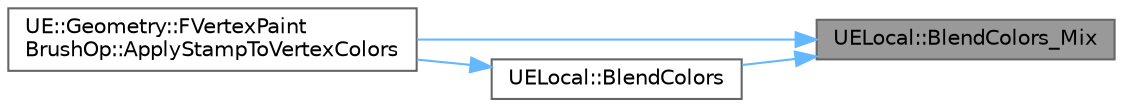 digraph "UELocal::BlendColors_Mix"
{
 // INTERACTIVE_SVG=YES
 // LATEX_PDF_SIZE
  bgcolor="transparent";
  edge [fontname=Helvetica,fontsize=10,labelfontname=Helvetica,labelfontsize=10];
  node [fontname=Helvetica,fontsize=10,shape=box,height=0.2,width=0.4];
  rankdir="RL";
  Node1 [id="Node000001",label="UELocal::BlendColors_Mix",height=0.2,width=0.4,color="gray40", fillcolor="grey60", style="filled", fontcolor="black",tooltip=" "];
  Node1 -> Node2 [id="edge1_Node000001_Node000002",dir="back",color="steelblue1",style="solid",tooltip=" "];
  Node2 [id="Node000002",label="UE::Geometry::FVertexPaint\lBrushOp::ApplyStampToVertexColors",height=0.2,width=0.4,color="grey40", fillcolor="white", style="filled",URL="$db/d30/classUE_1_1Geometry_1_1FVertexPaintBrushOp.html#ac9ac1d64060fab2de59f71e3a6a8a8fb",tooltip=" "];
  Node1 -> Node3 [id="edge2_Node000001_Node000003",dir="back",color="steelblue1",style="solid",tooltip=" "];
  Node3 [id="Node000003",label="UELocal::BlendColors",height=0.2,width=0.4,color="grey40", fillcolor="white", style="filled",URL="$de/d99/namespaceUELocal.html#ab5e194597879a7e355c3106398b4b261",tooltip=" "];
  Node3 -> Node2 [id="edge3_Node000003_Node000002",dir="back",color="steelblue1",style="solid",tooltip=" "];
}

